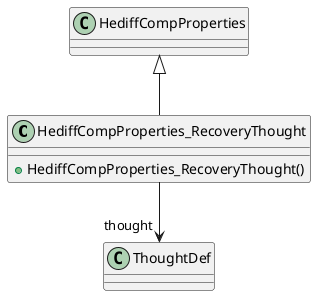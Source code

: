 @startuml
class HediffCompProperties_RecoveryThought {
    + HediffCompProperties_RecoveryThought()
}
HediffCompProperties <|-- HediffCompProperties_RecoveryThought
HediffCompProperties_RecoveryThought --> "thought" ThoughtDef
@enduml
